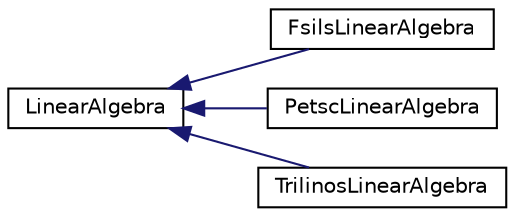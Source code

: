 digraph "Graphical Class Hierarchy"
{
 // LATEX_PDF_SIZE
  edge [fontname="Helvetica",fontsize="10",labelfontname="Helvetica",labelfontsize="10"];
  node [fontname="Helvetica",fontsize="10",shape=record];
  rankdir="LR";
  Node0 [label="LinearAlgebra",height=0.2,width=0.4,color="black", fillcolor="white", style="filled",URL="$class_linear_algebra.html",tooltip="The LinearAlgebra class provides an abstract interface to linear algebra frameworks: FSILS,..."];
  Node0 -> Node1 [dir="back",color="midnightblue",fontsize="10",style="solid",fontname="Helvetica"];
  Node1 [label="FsilsLinearAlgebra",height=0.2,width=0.4,color="black", fillcolor="white", style="filled",URL="$class_fsils_linear_algebra.html",tooltip="The FsilsLinearAlgebra class implements the LinearAlgebra interface for the FSILS numerical linear al..."];
  Node0 -> Node2 [dir="back",color="midnightblue",fontsize="10",style="solid",fontname="Helvetica"];
  Node2 [label="PetscLinearAlgebra",height=0.2,width=0.4,color="black", fillcolor="white", style="filled",URL="$class_petsc_linear_algebra.html",tooltip="The PetscLinearAlgebra class implements the LinearAlgebra interface for the PETSc numerical linear al..."];
  Node0 -> Node3 [dir="back",color="midnightblue",fontsize="10",style="solid",fontname="Helvetica"];
  Node3 [label="TrilinosLinearAlgebra",height=0.2,width=0.4,color="black", fillcolor="white", style="filled",URL="$class_trilinos_linear_algebra.html",tooltip="The TrilinosLinearAlgebra class implements the LinearAlgebra interface for the Trilinos numerical lin..."];
}
